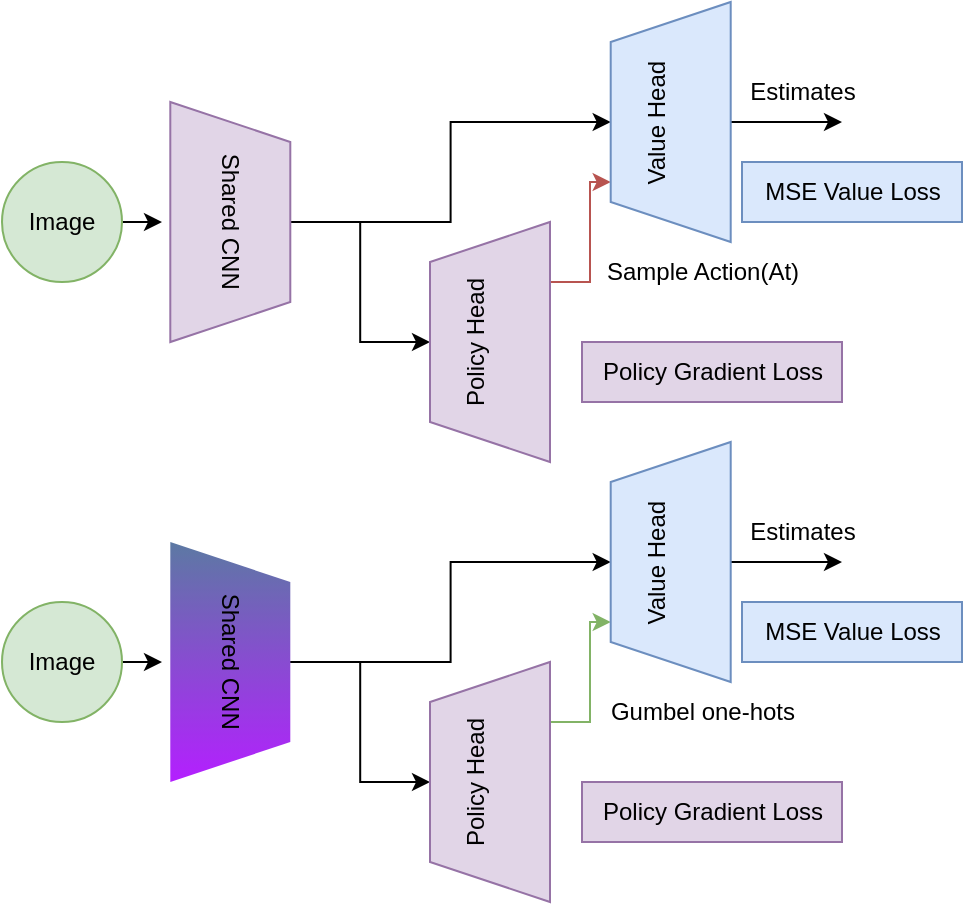 <mxfile version="23.1.8" type="github">
  <diagram name="Pagina-1" id="jU7Carojlc6O5IpvDXng">
    <mxGraphModel dx="1050" dy="543" grid="1" gridSize="10" guides="1" tooltips="1" connect="1" arrows="1" fold="1" page="1" pageScale="1" pageWidth="827" pageHeight="1169" math="0" shadow="0">
      <root>
        <mxCell id="0" />
        <mxCell id="1" parent="0" />
        <mxCell id="JBXHq2vAqNDdsm3TYMt5-11" style="edgeStyle=orthogonalEdgeStyle;rounded=0;orthogonalLoop=1;jettySize=auto;html=1;entryX=0.5;entryY=0;entryDx=0;entryDy=0;" parent="1" source="JBXHq2vAqNDdsm3TYMt5-1" target="JBXHq2vAqNDdsm3TYMt5-10" edge="1">
          <mxGeometry relative="1" as="geometry" />
        </mxCell>
        <mxCell id="mzW8w8k6wLM8N7IereRf-9" style="edgeStyle=orthogonalEdgeStyle;rounded=0;orthogonalLoop=1;jettySize=auto;html=1;exitX=0.5;exitY=0;exitDx=0;exitDy=0;entryX=0.5;entryY=0;entryDx=0;entryDy=0;" parent="1" source="JBXHq2vAqNDdsm3TYMt5-1" target="mzW8w8k6wLM8N7IereRf-8" edge="1">
          <mxGeometry relative="1" as="geometry" />
        </mxCell>
        <mxCell id="JBXHq2vAqNDdsm3TYMt5-1" value="Shared CNN" style="shape=trapezoid;perimeter=trapezoidPerimeter;fixedSize=1;rotation=90;fillColor=#e1d5e7;strokeColor=#9673a6;align=center;labelBackgroundColor=none;whiteSpace=wrap;html=1;spacingLeft=0;direction=east;" parent="1" vertex="1">
          <mxGeometry x="94.15" y="100" width="120" height="60" as="geometry" />
        </mxCell>
        <mxCell id="mzW8w8k6wLM8N7IereRf-17" style="edgeStyle=orthogonalEdgeStyle;rounded=0;orthogonalLoop=1;jettySize=auto;html=1;exitX=0.75;exitY=1;exitDx=0;exitDy=0;entryX=0.25;entryY=0;entryDx=0;entryDy=0;fillColor=#f8cecc;strokeColor=#b85450;" parent="1" source="JBXHq2vAqNDdsm3TYMt5-10" target="mzW8w8k6wLM8N7IereRf-8" edge="1">
          <mxGeometry relative="1" as="geometry" />
        </mxCell>
        <mxCell id="JBXHq2vAqNDdsm3TYMt5-10" value="Policy Head&lt;div&gt;&lt;br/&gt;&lt;/div&gt;" style="shape=trapezoid;perimeter=trapezoidPerimeter;whiteSpace=wrap;html=1;fixedSize=1;rotation=-90;fillColor=#e1d5e7;strokeColor=#9673a6;" parent="1" vertex="1">
          <mxGeometry x="224" y="160" width="120" height="60" as="geometry" />
        </mxCell>
        <mxCell id="mzW8w8k6wLM8N7IereRf-28" style="edgeStyle=orthogonalEdgeStyle;rounded=0;orthogonalLoop=1;jettySize=auto;html=1;exitX=1;exitY=0.5;exitDx=0;exitDy=0;" parent="1" source="JBXHq2vAqNDdsm3TYMt5-17" edge="1">
          <mxGeometry relative="1" as="geometry">
            <mxPoint x="120" y="130" as="targetPoint" />
          </mxGeometry>
        </mxCell>
        <mxCell id="JBXHq2vAqNDdsm3TYMt5-17" value="Image&lt;br&gt;" style="ellipse;whiteSpace=wrap;html=1;aspect=fixed;fillColor=#d5e8d4;strokeColor=#82b366;" parent="1" vertex="1">
          <mxGeometry x="40.0" y="100" width="60" height="60" as="geometry" />
        </mxCell>
        <mxCell id="JBXHq2vAqNDdsm3TYMt5-35" value="Sample Action(At)" style="text;html=1;align=center;verticalAlign=middle;resizable=0;points=[];autosize=1;strokeColor=none;fillColor=none;" parent="1" vertex="1">
          <mxGeometry x="330" y="140" width="120" height="30" as="geometry" />
        </mxCell>
        <mxCell id="mzW8w8k6wLM8N7IereRf-24" style="edgeStyle=orthogonalEdgeStyle;rounded=0;orthogonalLoop=1;jettySize=auto;html=1;exitX=0.5;exitY=1;exitDx=0;exitDy=0;" parent="1" source="mzW8w8k6wLM8N7IereRf-8" edge="1">
          <mxGeometry relative="1" as="geometry">
            <mxPoint x="460" y="80" as="targetPoint" />
          </mxGeometry>
        </mxCell>
        <mxCell id="mzW8w8k6wLM8N7IereRf-8" value="Value Head&lt;div&gt;&lt;br/&gt;&lt;/div&gt;" style="shape=trapezoid;perimeter=trapezoidPerimeter;whiteSpace=wrap;html=1;fixedSize=1;rotation=-90;fillColor=#dae8fc;strokeColor=#6c8ebf;" parent="1" vertex="1">
          <mxGeometry x="314.35" y="50" width="120" height="60" as="geometry" />
        </mxCell>
        <mxCell id="mzW8w8k6wLM8N7IereRf-25" value="Estimates" style="text;html=1;align=center;verticalAlign=middle;resizable=0;points=[];autosize=1;strokeColor=none;fillColor=none;" parent="1" vertex="1">
          <mxGeometry x="400" y="50" width="80" height="30" as="geometry" />
        </mxCell>
        <mxCell id="mzW8w8k6wLM8N7IereRf-26" value="Policy Gradient Loss" style="text;html=1;align=center;verticalAlign=middle;resizable=0;points=[];autosize=1;strokeColor=#9673a6;fillColor=#e1d5e7;" parent="1" vertex="1">
          <mxGeometry x="330" y="190" width="130" height="30" as="geometry" />
        </mxCell>
        <mxCell id="mzW8w8k6wLM8N7IereRf-27" value="MSE Value Loss" style="text;html=1;align=center;verticalAlign=middle;resizable=0;points=[];autosize=1;strokeColor=#6c8ebf;fillColor=#dae8fc;" parent="1" vertex="1">
          <mxGeometry x="410" y="100" width="110" height="30" as="geometry" />
        </mxCell>
        <mxCell id="mzW8w8k6wLM8N7IereRf-41" style="edgeStyle=orthogonalEdgeStyle;rounded=0;orthogonalLoop=1;jettySize=auto;html=1;entryX=0.5;entryY=0;entryDx=0;entryDy=0;" parent="1" source="mzW8w8k6wLM8N7IereRf-43" target="mzW8w8k6wLM8N7IereRf-45" edge="1">
          <mxGeometry relative="1" as="geometry" />
        </mxCell>
        <mxCell id="mzW8w8k6wLM8N7IereRf-42" style="edgeStyle=orthogonalEdgeStyle;rounded=0;orthogonalLoop=1;jettySize=auto;html=1;exitX=0.5;exitY=0;exitDx=0;exitDy=0;entryX=0.5;entryY=0;entryDx=0;entryDy=0;" parent="1" source="mzW8w8k6wLM8N7IereRf-43" target="mzW8w8k6wLM8N7IereRf-50" edge="1">
          <mxGeometry relative="1" as="geometry" />
        </mxCell>
        <mxCell id="mzW8w8k6wLM8N7IereRf-43" value="Shared CNN" style="shape=trapezoid;perimeter=trapezoidPerimeter;fixedSize=1;rotation=90;fillColor=#5c79a3;strokeColor=none;align=center;labelBackgroundColor=none;whiteSpace=wrap;html=1;spacingLeft=0;direction=east;gradientColor=#B41FFF;gradientDirection=east;" parent="1" vertex="1">
          <mxGeometry x="94.15" y="320" width="120" height="60" as="geometry" />
        </mxCell>
        <mxCell id="mzW8w8k6wLM8N7IereRf-44" style="edgeStyle=orthogonalEdgeStyle;rounded=0;orthogonalLoop=1;jettySize=auto;html=1;exitX=0.75;exitY=1;exitDx=0;exitDy=0;entryX=0.25;entryY=0;entryDx=0;entryDy=0;fillColor=#d5e8d4;strokeColor=#82b366;" parent="1" source="mzW8w8k6wLM8N7IereRf-45" target="mzW8w8k6wLM8N7IereRf-50" edge="1">
          <mxGeometry relative="1" as="geometry" />
        </mxCell>
        <mxCell id="mzW8w8k6wLM8N7IereRf-45" value="Policy Head&lt;div&gt;&lt;br/&gt;&lt;/div&gt;" style="shape=trapezoid;perimeter=trapezoidPerimeter;whiteSpace=wrap;html=1;fixedSize=1;rotation=-90;fillColor=#e1d5e7;strokeColor=#9673a6;" parent="1" vertex="1">
          <mxGeometry x="224" y="380" width="120" height="60" as="geometry" />
        </mxCell>
        <mxCell id="mzW8w8k6wLM8N7IereRf-46" style="edgeStyle=orthogonalEdgeStyle;rounded=0;orthogonalLoop=1;jettySize=auto;html=1;exitX=1;exitY=0.5;exitDx=0;exitDy=0;" parent="1" source="mzW8w8k6wLM8N7IereRf-47" edge="1">
          <mxGeometry relative="1" as="geometry">
            <mxPoint x="120" y="350" as="targetPoint" />
          </mxGeometry>
        </mxCell>
        <mxCell id="mzW8w8k6wLM8N7IereRf-47" value="Image&lt;br&gt;" style="ellipse;whiteSpace=wrap;html=1;aspect=fixed;fillColor=#d5e8d4;strokeColor=#82b366;" parent="1" vertex="1">
          <mxGeometry x="40.0" y="320" width="60" height="60" as="geometry" />
        </mxCell>
        <mxCell id="mzW8w8k6wLM8N7IereRf-48" value="Gumbel one-hots" style="text;html=1;align=center;verticalAlign=middle;resizable=0;points=[];autosize=1;strokeColor=none;fillColor=none;" parent="1" vertex="1">
          <mxGeometry x="330" y="360" width="120" height="30" as="geometry" />
        </mxCell>
        <mxCell id="mzW8w8k6wLM8N7IereRf-49" style="edgeStyle=orthogonalEdgeStyle;rounded=0;orthogonalLoop=1;jettySize=auto;html=1;exitX=0.5;exitY=1;exitDx=0;exitDy=0;" parent="1" source="mzW8w8k6wLM8N7IereRf-50" edge="1">
          <mxGeometry relative="1" as="geometry">
            <mxPoint x="460" y="300" as="targetPoint" />
          </mxGeometry>
        </mxCell>
        <mxCell id="mzW8w8k6wLM8N7IereRf-50" value="Value Head&lt;div&gt;&lt;br/&gt;&lt;/div&gt;" style="shape=trapezoid;perimeter=trapezoidPerimeter;whiteSpace=wrap;html=1;fixedSize=1;rotation=-90;fillColor=#dae8fc;strokeColor=#6c8ebf;" parent="1" vertex="1">
          <mxGeometry x="314.35" y="270" width="120" height="60" as="geometry" />
        </mxCell>
        <mxCell id="mzW8w8k6wLM8N7IereRf-51" value="Estimates" style="text;html=1;align=center;verticalAlign=middle;resizable=0;points=[];autosize=1;strokeColor=none;fillColor=none;" parent="1" vertex="1">
          <mxGeometry x="400" y="270" width="80" height="30" as="geometry" />
        </mxCell>
        <mxCell id="mzW8w8k6wLM8N7IereRf-52" value="Policy Gradient Loss" style="text;html=1;align=center;verticalAlign=middle;resizable=0;points=[];autosize=1;strokeColor=#9673a6;fillColor=#e1d5e7;" parent="1" vertex="1">
          <mxGeometry x="330" y="410" width="130" height="30" as="geometry" />
        </mxCell>
        <mxCell id="mzW8w8k6wLM8N7IereRf-53" value="MSE Value Loss" style="text;html=1;align=center;verticalAlign=middle;resizable=0;points=[];autosize=1;strokeColor=#6c8ebf;fillColor=#dae8fc;" parent="1" vertex="1">
          <mxGeometry x="410" y="320" width="110" height="30" as="geometry" />
        </mxCell>
      </root>
    </mxGraphModel>
  </diagram>
</mxfile>
